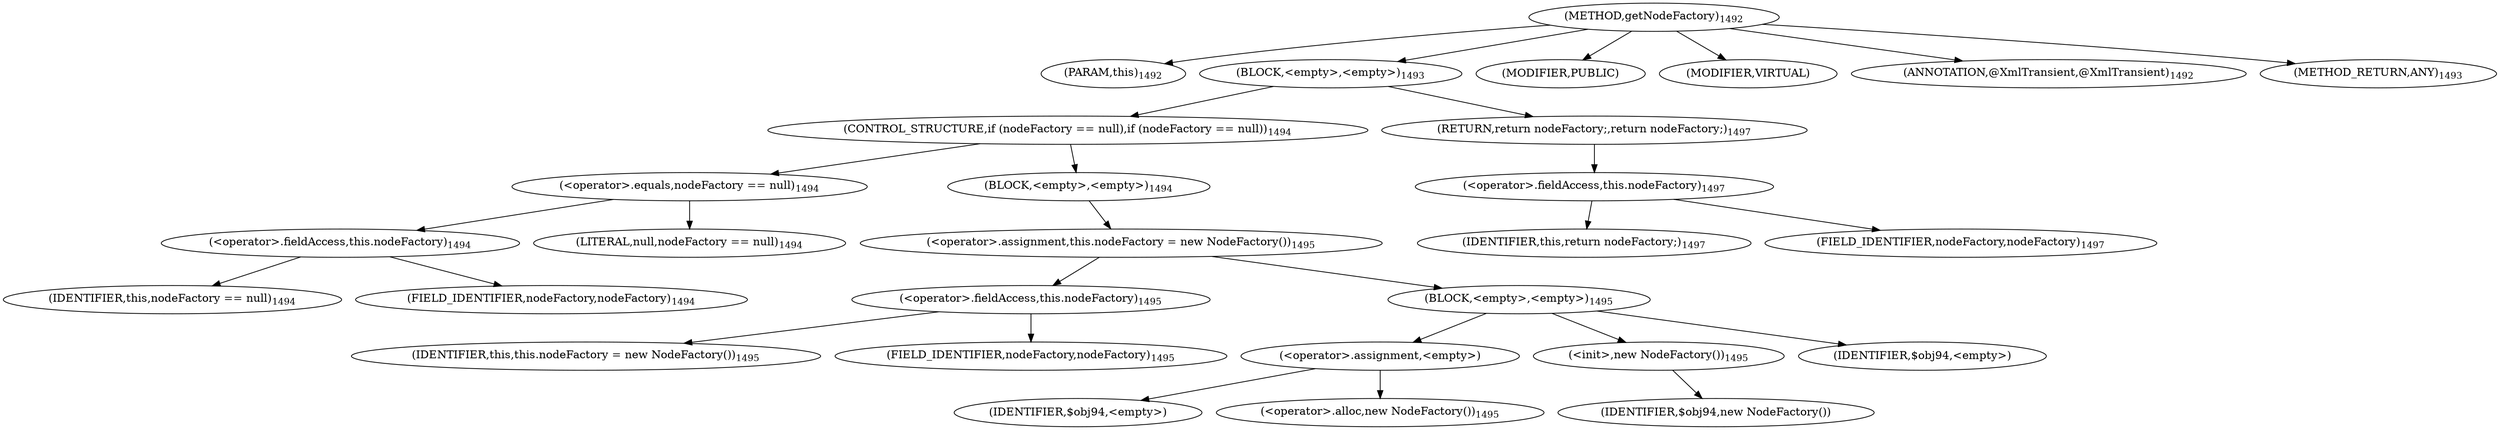 digraph "getNodeFactory" {  
"2778" [label = <(METHOD,getNodeFactory)<SUB>1492</SUB>> ]
"2779" [label = <(PARAM,this)<SUB>1492</SUB>> ]
"2780" [label = <(BLOCK,&lt;empty&gt;,&lt;empty&gt;)<SUB>1493</SUB>> ]
"2781" [label = <(CONTROL_STRUCTURE,if (nodeFactory == null),if (nodeFactory == null))<SUB>1494</SUB>> ]
"2782" [label = <(&lt;operator&gt;.equals,nodeFactory == null)<SUB>1494</SUB>> ]
"2783" [label = <(&lt;operator&gt;.fieldAccess,this.nodeFactory)<SUB>1494</SUB>> ]
"2784" [label = <(IDENTIFIER,this,nodeFactory == null)<SUB>1494</SUB>> ]
"2785" [label = <(FIELD_IDENTIFIER,nodeFactory,nodeFactory)<SUB>1494</SUB>> ]
"2786" [label = <(LITERAL,null,nodeFactory == null)<SUB>1494</SUB>> ]
"2787" [label = <(BLOCK,&lt;empty&gt;,&lt;empty&gt;)<SUB>1494</SUB>> ]
"2788" [label = <(&lt;operator&gt;.assignment,this.nodeFactory = new NodeFactory())<SUB>1495</SUB>> ]
"2789" [label = <(&lt;operator&gt;.fieldAccess,this.nodeFactory)<SUB>1495</SUB>> ]
"2790" [label = <(IDENTIFIER,this,this.nodeFactory = new NodeFactory())<SUB>1495</SUB>> ]
"2791" [label = <(FIELD_IDENTIFIER,nodeFactory,nodeFactory)<SUB>1495</SUB>> ]
"2792" [label = <(BLOCK,&lt;empty&gt;,&lt;empty&gt;)<SUB>1495</SUB>> ]
"2793" [label = <(&lt;operator&gt;.assignment,&lt;empty&gt;)> ]
"2794" [label = <(IDENTIFIER,$obj94,&lt;empty&gt;)> ]
"2795" [label = <(&lt;operator&gt;.alloc,new NodeFactory())<SUB>1495</SUB>> ]
"2796" [label = <(&lt;init&gt;,new NodeFactory())<SUB>1495</SUB>> ]
"2797" [label = <(IDENTIFIER,$obj94,new NodeFactory())> ]
"2798" [label = <(IDENTIFIER,$obj94,&lt;empty&gt;)> ]
"2799" [label = <(RETURN,return nodeFactory;,return nodeFactory;)<SUB>1497</SUB>> ]
"2800" [label = <(&lt;operator&gt;.fieldAccess,this.nodeFactory)<SUB>1497</SUB>> ]
"2801" [label = <(IDENTIFIER,this,return nodeFactory;)<SUB>1497</SUB>> ]
"2802" [label = <(FIELD_IDENTIFIER,nodeFactory,nodeFactory)<SUB>1497</SUB>> ]
"2803" [label = <(MODIFIER,PUBLIC)> ]
"2804" [label = <(MODIFIER,VIRTUAL)> ]
"2805" [label = <(ANNOTATION,@XmlTransient,@XmlTransient)<SUB>1492</SUB>> ]
"2806" [label = <(METHOD_RETURN,ANY)<SUB>1493</SUB>> ]
  "2778" -> "2779" 
  "2778" -> "2780" 
  "2778" -> "2803" 
  "2778" -> "2804" 
  "2778" -> "2805" 
  "2778" -> "2806" 
  "2780" -> "2781" 
  "2780" -> "2799" 
  "2781" -> "2782" 
  "2781" -> "2787" 
  "2782" -> "2783" 
  "2782" -> "2786" 
  "2783" -> "2784" 
  "2783" -> "2785" 
  "2787" -> "2788" 
  "2788" -> "2789" 
  "2788" -> "2792" 
  "2789" -> "2790" 
  "2789" -> "2791" 
  "2792" -> "2793" 
  "2792" -> "2796" 
  "2792" -> "2798" 
  "2793" -> "2794" 
  "2793" -> "2795" 
  "2796" -> "2797" 
  "2799" -> "2800" 
  "2800" -> "2801" 
  "2800" -> "2802" 
}
